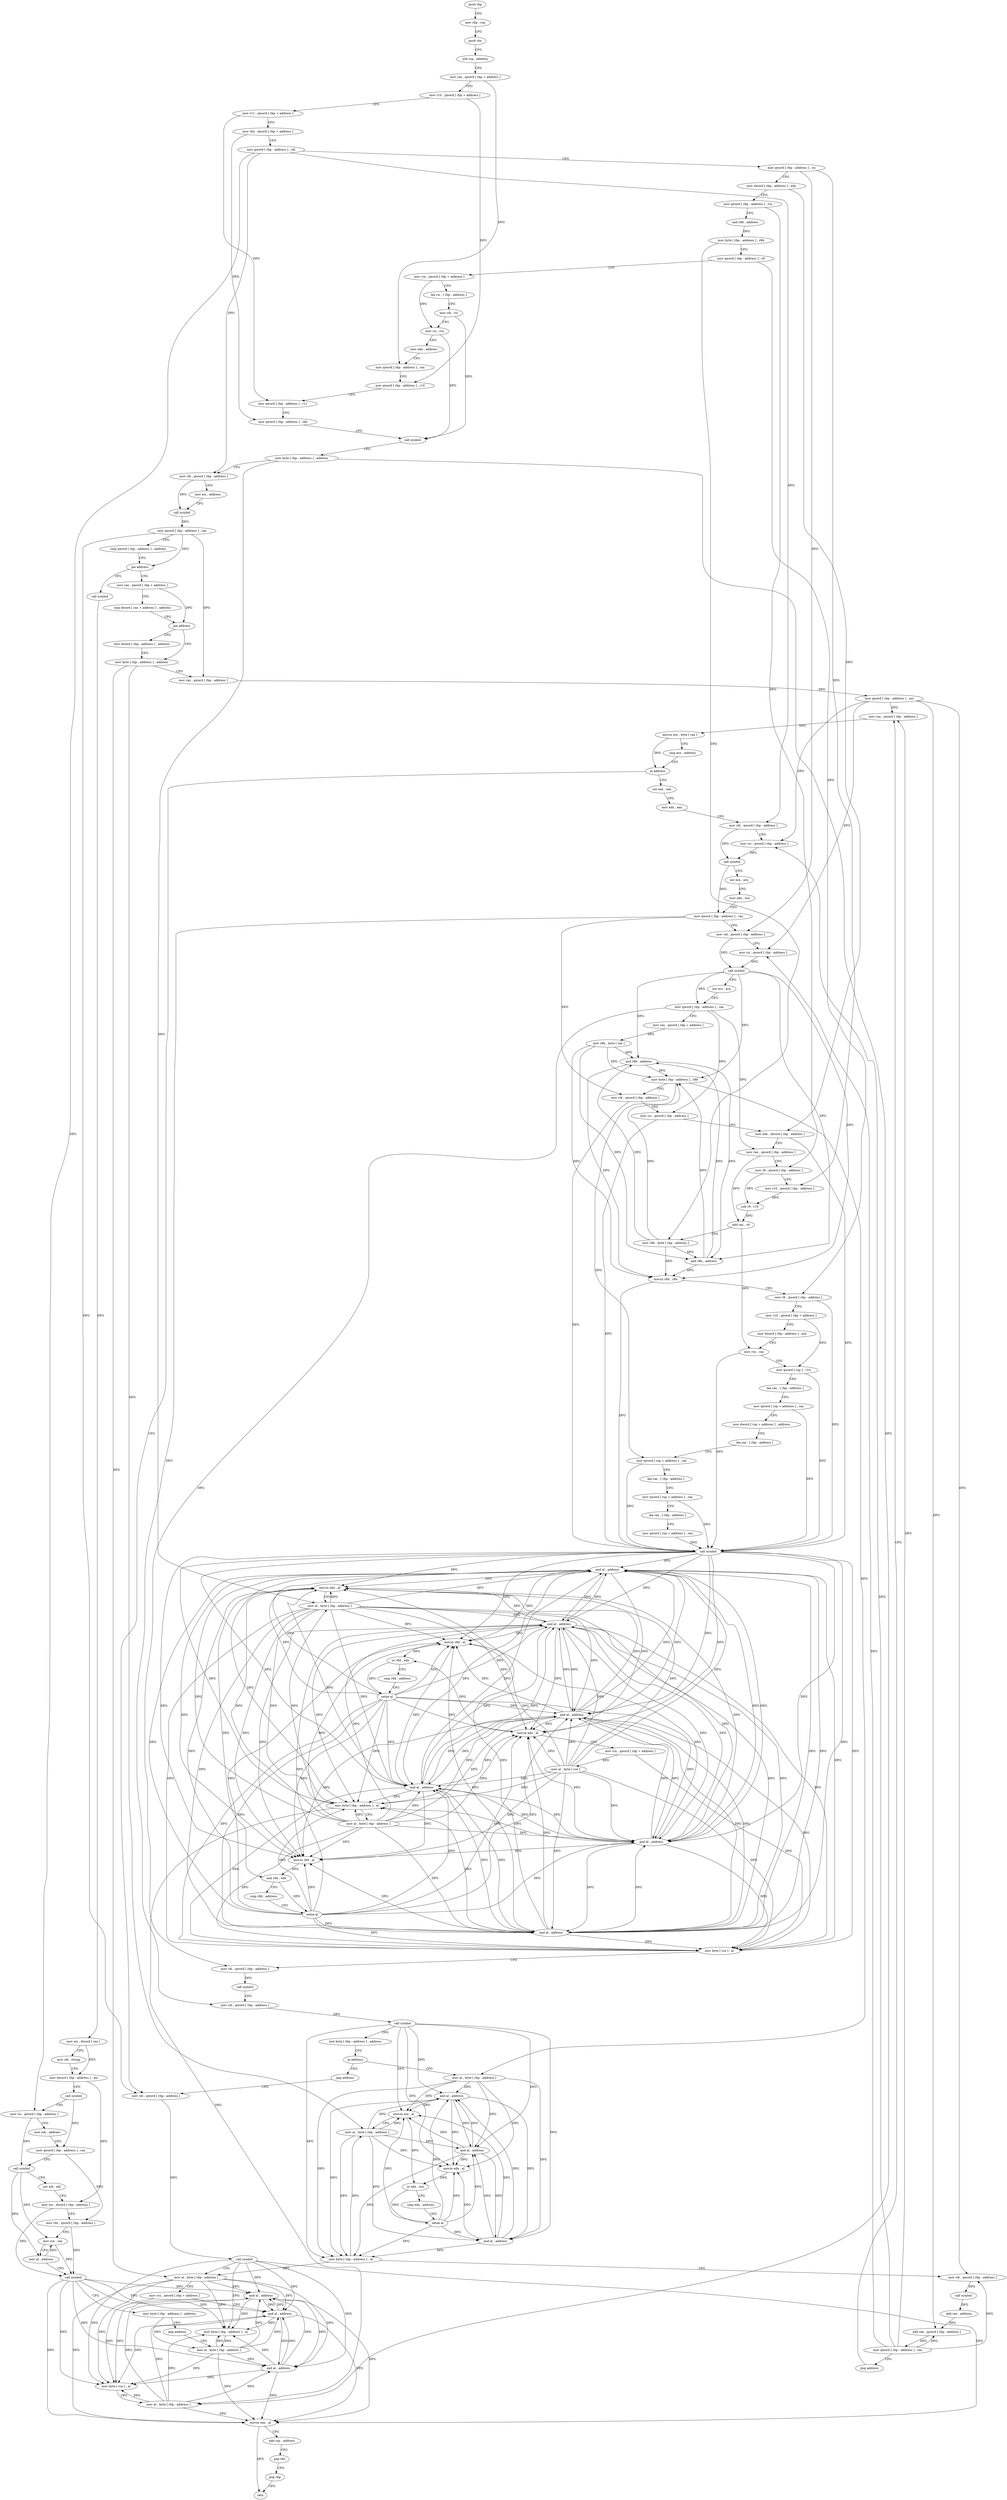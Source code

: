 digraph "func" {
"4232736" [label = "push rbp" ]
"4232737" [label = "mov rbp , rsp" ]
"4232740" [label = "push rbx" ]
"4232741" [label = "sub rsp , address" ]
"4232748" [label = "mov rax , qword [ rbp + address ]" ]
"4232752" [label = "mov r10 , qword [ rbp + address ]" ]
"4232756" [label = "mov r11 , qword [ rbp + address ]" ]
"4232760" [label = "mov rbx , qword [ rbp + address ]" ]
"4232764" [label = "mov qword [ rbp - address ] , rdi" ]
"4232768" [label = "mov qword [ rbp - address ] , rsi" ]
"4232772" [label = "mov dword [ rbp - address ] , edx" ]
"4232775" [label = "mov qword [ rbp - address ] , rcx" ]
"4232779" [label = "and r8b , address" ]
"4232783" [label = "mov byte [ rbp - address ] , r8b" ]
"4232787" [label = "mov qword [ rbp - address ] , r9" ]
"4232791" [label = "mov rcx , qword [ rbp + address ]" ]
"4232795" [label = "lea rsi , [ rbp - address ]" ]
"4232802" [label = "mov rdi , rsi" ]
"4232805" [label = "mov rsi , rcx" ]
"4232808" [label = "mov edx , address" ]
"4232813" [label = "mov qword [ rbp - address ] , rax" ]
"4232820" [label = "mov qword [ rbp - address ] , r10" ]
"4232827" [label = "mov qword [ rbp - address ] , r11" ]
"4232834" [label = "mov qword [ rbp - address ] , rbx" ]
"4232841" [label = "call symbol" ]
"4232846" [label = "mov byte [ rbp - address ] , address" ]
"4232853" [label = "mov rdi , qword [ rbp - address ]" ]
"4232857" [label = "mov esi , address" ]
"4232862" [label = "call symbol" ]
"4232867" [label = "mov qword [ rbp - address ] , rax" ]
"4232871" [label = "cmp qword [ rbp - address ] , address" ]
"4232876" [label = "jne address" ]
"4232965" [label = "mov rax , qword [ rbp + address ]" ]
"4232882" [label = "call symbol" ]
"4232969" [label = "cmp dword [ rax + address ] , address" ]
"4232973" [label = "jne address" ]
"4232989" [label = "mov byte [ rbp - address ] , address" ]
"4232979" [label = "mov dword [ rbp - address ] , address" ]
"4232887" [label = "mov esi , dword [ rax ]" ]
"4232889" [label = "mov rdi , string" ]
"4232899" [label = "mov dword [ rbp - address ] , esi" ]
"4232905" [label = "call symbol" ]
"4232910" [label = "mov rsi , qword [ rbp - address ]" ]
"4232914" [label = "mov edi , address" ]
"4232919" [label = "mov qword [ rbp - address ] , rax" ]
"4232926" [label = "call symbol" ]
"4232931" [label = "xor edi , edi" ]
"4232933" [label = "mov esi , dword [ rbp - address ]" ]
"4232939" [label = "mov rdx , qword [ rbp - address ]" ]
"4232946" [label = "mov rcx , rax" ]
"4232949" [label = "mov al , address" ]
"4232951" [label = "call symbol" ]
"4232956" [label = "mov byte [ rbp - address ] , address" ]
"4232960" [label = "jmp address" ]
"4233434" [label = "mov al , byte [ rbp - address ]" ]
"4232996" [label = "mov rax , qword [ rbp - address ]" ]
"4233000" [label = "mov qword [ rbp - address ] , rax" ]
"4233004" [label = "mov rax , qword [ rbp - address ]" ]
"4233437" [label = "and al , address" ]
"4233439" [label = "movzx eax , al" ]
"4233442" [label = "add rsp , address" ]
"4233449" [label = "pop rbx" ]
"4233450" [label = "pop rbp" ]
"4233451" [label = "retn" ]
"4233400" [label = "mov rdi , qword [ rbp - address ]" ]
"4233404" [label = "call symbol" ]
"4233409" [label = "mov al , byte [ rbp - address ]" ]
"4233415" [label = "mov rcx , qword [ rbp + address ]" ]
"4233419" [label = "and al , address" ]
"4233421" [label = "mov byte [ rcx ] , al" ]
"4233423" [label = "mov al , byte [ rbp - address ]" ]
"4233429" [label = "and al , address" ]
"4233431" [label = "mov byte [ rbp - address ] , al" ]
"4233020" [label = "xor eax , eax" ]
"4233022" [label = "mov edx , eax" ]
"4233024" [label = "mov rdi , qword [ rbp - address ]" ]
"4233028" [label = "mov rsi , qword [ rbp - address ]" ]
"4233032" [label = "call symbol" ]
"4233037" [label = "xor ecx , ecx" ]
"4233039" [label = "mov edx , ecx" ]
"4233041" [label = "mov qword [ rbp - address ] , rax" ]
"4233048" [label = "mov rdi , qword [ rbp - address ]" ]
"4233052" [label = "mov rsi , qword [ rbp - address ]" ]
"4233056" [label = "call symbol" ]
"4233061" [label = "xor ecx , ecx" ]
"4233063" [label = "mov qword [ rbp - address ] , rax" ]
"4233070" [label = "mov rax , qword [ rbp + address ]" ]
"4233074" [label = "mov r8b , byte [ rax ]" ]
"4233077" [label = "and r8b , address" ]
"4233081" [label = "mov byte [ rbp - address ] , r8b" ]
"4233088" [label = "mov rdi , qword [ rbp - address ]" ]
"4233095" [label = "mov rsi , qword [ rbp - address ]" ]
"4233102" [label = "mov edx , dword [ rbp - address ]" ]
"4233105" [label = "mov rax , qword [ rbp - address ]" ]
"4233112" [label = "mov r9 , qword [ rbp - address ]" ]
"4233116" [label = "mov r10 , qword [ rbp - address ]" ]
"4233120" [label = "sub r9 , r10" ]
"4233123" [label = "add rax , r9" ]
"4233126" [label = "mov r8b , byte [ rbp - address ]" ]
"4233130" [label = "and r8b , address" ]
"4233134" [label = "movzx r8d , r8b" ]
"4233138" [label = "mov r9 , qword [ rbp - address ]" ]
"4233142" [label = "mov r10 , qword [ rbp + address ]" ]
"4233146" [label = "mov dword [ rbp - address ] , ecx" ]
"4233152" [label = "mov rcx , rax" ]
"4233155" [label = "mov qword [ rsp ] , r10" ]
"4233159" [label = "lea rax , [ rbp - address ]" ]
"4233166" [label = "mov qword [ rsp + address ] , rax" ]
"4233171" [label = "mov dword [ rsp + address ] , address" ]
"4233179" [label = "lea rax , [ rbp - address ]" ]
"4233186" [label = "mov qword [ rsp + address ] , rax" ]
"4233191" [label = "lea rax , [ rbp - address ]" ]
"4233198" [label = "mov qword [ rsp + address ] , rax" ]
"4233203" [label = "lea rax , [ rbp - address ]" ]
"4233210" [label = "mov qword [ rsp + address ] , rax" ]
"4233215" [label = "call symbol" ]
"4233220" [label = "and al , address" ]
"4233222" [label = "movzx edx , al" ]
"4233225" [label = "mov al , byte [ rbp - address ]" ]
"4233231" [label = "and al , address" ]
"4233233" [label = "movzx r8d , al" ]
"4233237" [label = "and r8d , edx" ]
"4233240" [label = "cmp r8d , address" ]
"4233244" [label = "setne al" ]
"4233247" [label = "and al , address" ]
"4233249" [label = "mov byte [ rbp - address ] , al" ]
"4233255" [label = "mov al , byte [ rbp - address ]" ]
"4233261" [label = "and al , address" ]
"4233263" [label = "movzx edx , al" ]
"4233266" [label = "mov rcx , qword [ rbp + address ]" ]
"4233270" [label = "mov al , byte [ rcx ]" ]
"4233272" [label = "and al , address" ]
"4233274" [label = "movzx r8d , al" ]
"4233278" [label = "or r8d , edx" ]
"4233281" [label = "cmp r8d , address" ]
"4233285" [label = "setne al" ]
"4233288" [label = "and al , address" ]
"4233290" [label = "mov byte [ rcx ] , al" ]
"4233292" [label = "mov rdi , qword [ rbp - address ]" ]
"4233299" [label = "call symbol" ]
"4233304" [label = "mov rdi , qword [ rbp - address ]" ]
"4233311" [label = "call symbol" ]
"4233316" [label = "test byte [ rbp - address ] , address" ]
"4233323" [label = "je address" ]
"4233334" [label = "mov al , byte [ rbp - address ]" ]
"4233329" [label = "jmp address" ]
"4233340" [label = "and al , address" ]
"4233342" [label = "movzx ecx , al" ]
"4233345" [label = "mov al , byte [ rbp - address ]" ]
"4233351" [label = "and al , address" ]
"4233353" [label = "movzx edx , al" ]
"4233356" [label = "or edx , ecx" ]
"4233358" [label = "cmp edx , address" ]
"4233361" [label = "setne al" ]
"4233364" [label = "and al , address" ]
"4233366" [label = "mov byte [ rbp - address ] , al" ]
"4233372" [label = "mov rdi , qword [ rbp - address ]" ]
"4233376" [label = "call symbol" ]
"4233381" [label = "add rax , address" ]
"4233387" [label = "add rax , qword [ rbp - address ]" ]
"4233391" [label = "mov qword [ rbp - address ] , rax" ]
"4233395" [label = "jmp address" ]
"4233008" [label = "movsx ecx , byte [ rax ]" ]
"4233011" [label = "cmp ecx , address" ]
"4233014" [label = "je address" ]
"4232736" -> "4232737" [ label = "CFG" ]
"4232737" -> "4232740" [ label = "CFG" ]
"4232740" -> "4232741" [ label = "CFG" ]
"4232741" -> "4232748" [ label = "CFG" ]
"4232748" -> "4232752" [ label = "CFG" ]
"4232748" -> "4232813" [ label = "DFG" ]
"4232752" -> "4232756" [ label = "CFG" ]
"4232752" -> "4232820" [ label = "DFG" ]
"4232756" -> "4232760" [ label = "CFG" ]
"4232756" -> "4232827" [ label = "DFG" ]
"4232760" -> "4232764" [ label = "CFG" ]
"4232760" -> "4232834" [ label = "DFG" ]
"4232764" -> "4232768" [ label = "CFG" ]
"4232764" -> "4232853" [ label = "DFG" ]
"4232764" -> "4232910" [ label = "DFG" ]
"4232764" -> "4233024" [ label = "DFG" ]
"4232768" -> "4232772" [ label = "CFG" ]
"4232768" -> "4233048" [ label = "DFG" ]
"4232768" -> "4233116" [ label = "DFG" ]
"4232772" -> "4232775" [ label = "CFG" ]
"4232772" -> "4233102" [ label = "DFG" ]
"4232775" -> "4232779" [ label = "CFG" ]
"4232775" -> "4233112" [ label = "DFG" ]
"4232779" -> "4232783" [ label = "DFG" ]
"4232783" -> "4232787" [ label = "CFG" ]
"4232783" -> "4233126" [ label = "DFG" ]
"4232787" -> "4232791" [ label = "CFG" ]
"4232787" -> "4233138" [ label = "DFG" ]
"4232791" -> "4232795" [ label = "CFG" ]
"4232791" -> "4232805" [ label = "DFG" ]
"4232795" -> "4232802" [ label = "CFG" ]
"4232802" -> "4232805" [ label = "CFG" ]
"4232802" -> "4232841" [ label = "DFG" ]
"4232805" -> "4232808" [ label = "CFG" ]
"4232805" -> "4232841" [ label = "DFG" ]
"4232808" -> "4232813" [ label = "CFG" ]
"4232813" -> "4232820" [ label = "CFG" ]
"4232820" -> "4232827" [ label = "CFG" ]
"4232827" -> "4232834" [ label = "CFG" ]
"4232834" -> "4232841" [ label = "CFG" ]
"4232841" -> "4232846" [ label = "CFG" ]
"4232846" -> "4232853" [ label = "CFG" ]
"4232846" -> "4233423" [ label = "DFG" ]
"4232846" -> "4233225" [ label = "DFG" ]
"4232853" -> "4232857" [ label = "CFG" ]
"4232853" -> "4232862" [ label = "DFG" ]
"4232857" -> "4232862" [ label = "CFG" ]
"4232862" -> "4232867" [ label = "DFG" ]
"4232867" -> "4232871" [ label = "CFG" ]
"4232867" -> "4232876" [ label = "DFG" ]
"4232867" -> "4232996" [ label = "DFG" ]
"4232867" -> "4233400" [ label = "DFG" ]
"4232871" -> "4232876" [ label = "CFG" ]
"4232876" -> "4232965" [ label = "CFG" ]
"4232876" -> "4232882" [ label = "CFG" ]
"4232965" -> "4232969" [ label = "CFG" ]
"4232965" -> "4232973" [ label = "DFG" ]
"4232882" -> "4232887" [ label = "DFG" ]
"4232969" -> "4232973" [ label = "CFG" ]
"4232973" -> "4232989" [ label = "CFG" ]
"4232973" -> "4232979" [ label = "CFG" ]
"4232989" -> "4232996" [ label = "CFG" ]
"4232989" -> "4233409" [ label = "DFG" ]
"4232989" -> "4233345" [ label = "DFG" ]
"4232979" -> "4232989" [ label = "CFG" ]
"4232887" -> "4232889" [ label = "CFG" ]
"4232887" -> "4232899" [ label = "DFG" ]
"4232889" -> "4232899" [ label = "CFG" ]
"4232899" -> "4232905" [ label = "CFG" ]
"4232899" -> "4232933" [ label = "DFG" ]
"4232905" -> "4232910" [ label = "CFG" ]
"4232905" -> "4232919" [ label = "DFG" ]
"4232910" -> "4232914" [ label = "CFG" ]
"4232910" -> "4232926" [ label = "DFG" ]
"4232914" -> "4232919" [ label = "CFG" ]
"4232919" -> "4232926" [ label = "CFG" ]
"4232919" -> "4232939" [ label = "DFG" ]
"4232926" -> "4232931" [ label = "CFG" ]
"4232926" -> "4232946" [ label = "DFG" ]
"4232926" -> "4232949" [ label = "DFG" ]
"4232931" -> "4232933" [ label = "CFG" ]
"4232933" -> "4232939" [ label = "CFG" ]
"4232933" -> "4232951" [ label = "DFG" ]
"4232939" -> "4232946" [ label = "CFG" ]
"4232939" -> "4232951" [ label = "DFG" ]
"4232946" -> "4232949" [ label = "CFG" ]
"4232946" -> "4232951" [ label = "DFG" ]
"4232949" -> "4232951" [ label = "CFG" ]
"4232949" -> "4232946" [ label = "DFG" ]
"4232951" -> "4232956" [ label = "CFG" ]
"4232951" -> "4233437" [ label = "DFG" ]
"4232951" -> "4233439" [ label = "DFG" ]
"4232951" -> "4233419" [ label = "DFG" ]
"4232951" -> "4233421" [ label = "DFG" ]
"4232951" -> "4233429" [ label = "DFG" ]
"4232951" -> "4233431" [ label = "DFG" ]
"4232956" -> "4232960" [ label = "CFG" ]
"4232956" -> "4233434" [ label = "DFG" ]
"4232960" -> "4233434" [ label = "CFG" ]
"4233434" -> "4233437" [ label = "DFG" ]
"4233434" -> "4233439" [ label = "DFG" ]
"4233434" -> "4233419" [ label = "DFG" ]
"4233434" -> "4233421" [ label = "DFG" ]
"4233434" -> "4233429" [ label = "DFG" ]
"4233434" -> "4233431" [ label = "DFG" ]
"4232996" -> "4233000" [ label = "DFG" ]
"4233000" -> "4233004" [ label = "DFG" ]
"4233000" -> "4233028" [ label = "DFG" ]
"4233000" -> "4233052" [ label = "DFG" ]
"4233000" -> "4233372" [ label = "DFG" ]
"4233000" -> "4233387" [ label = "DFG" ]
"4233004" -> "4233008" [ label = "DFG" ]
"4233437" -> "4233439" [ label = "DFG" ]
"4233437" -> "4233419" [ label = "DFG" ]
"4233437" -> "4233421" [ label = "DFG" ]
"4233437" -> "4233429" [ label = "DFG" ]
"4233437" -> "4233431" [ label = "DFG" ]
"4233439" -> "4233442" [ label = "CFG" ]
"4233439" -> "4233451" [ label = "DFG" ]
"4233442" -> "4233449" [ label = "CFG" ]
"4233449" -> "4233450" [ label = "CFG" ]
"4233450" -> "4233451" [ label = "CFG" ]
"4233400" -> "4233404" [ label = "DFG" ]
"4233404" -> "4233409" [ label = "CFG" ]
"4233404" -> "4233437" [ label = "DFG" ]
"4233404" -> "4233439" [ label = "DFG" ]
"4233404" -> "4233419" [ label = "DFG" ]
"4233404" -> "4233421" [ label = "DFG" ]
"4233404" -> "4233429" [ label = "DFG" ]
"4233404" -> "4233431" [ label = "DFG" ]
"4233409" -> "4233415" [ label = "CFG" ]
"4233409" -> "4233437" [ label = "DFG" ]
"4233409" -> "4233439" [ label = "DFG" ]
"4233409" -> "4233419" [ label = "DFG" ]
"4233409" -> "4233421" [ label = "DFG" ]
"4233409" -> "4233429" [ label = "DFG" ]
"4233409" -> "4233431" [ label = "DFG" ]
"4233415" -> "4233419" [ label = "CFG" ]
"4233415" -> "4233421" [ label = "DFG" ]
"4233419" -> "4233421" [ label = "DFG" ]
"4233419" -> "4233437" [ label = "DFG" ]
"4233419" -> "4233439" [ label = "DFG" ]
"4233419" -> "4233429" [ label = "DFG" ]
"4233419" -> "4233431" [ label = "DFG" ]
"4233421" -> "4233423" [ label = "CFG" ]
"4233423" -> "4233429" [ label = "DFG" ]
"4233423" -> "4233437" [ label = "DFG" ]
"4233423" -> "4233439" [ label = "DFG" ]
"4233423" -> "4233419" [ label = "DFG" ]
"4233423" -> "4233421" [ label = "DFG" ]
"4233423" -> "4233431" [ label = "DFG" ]
"4233429" -> "4233431" [ label = "DFG" ]
"4233429" -> "4233437" [ label = "DFG" ]
"4233429" -> "4233439" [ label = "DFG" ]
"4233429" -> "4233419" [ label = "DFG" ]
"4233429" -> "4233421" [ label = "DFG" ]
"4233431" -> "4233434" [ label = "DFG" ]
"4233020" -> "4233022" [ label = "CFG" ]
"4233022" -> "4233024" [ label = "CFG" ]
"4233024" -> "4233028" [ label = "CFG" ]
"4233024" -> "4233032" [ label = "DFG" ]
"4233028" -> "4233032" [ label = "DFG" ]
"4233032" -> "4233037" [ label = "CFG" ]
"4233032" -> "4233041" [ label = "DFG" ]
"4233037" -> "4233039" [ label = "CFG" ]
"4233039" -> "4233041" [ label = "CFG" ]
"4233041" -> "4233048" [ label = "CFG" ]
"4233041" -> "4233088" [ label = "DFG" ]
"4233041" -> "4233304" [ label = "DFG" ]
"4233048" -> "4233052" [ label = "CFG" ]
"4233048" -> "4233056" [ label = "DFG" ]
"4233052" -> "4233056" [ label = "DFG" ]
"4233056" -> "4233061" [ label = "CFG" ]
"4233056" -> "4233063" [ label = "DFG" ]
"4233056" -> "4233077" [ label = "DFG" ]
"4233056" -> "4233081" [ label = "DFG" ]
"4233056" -> "4233130" [ label = "DFG" ]
"4233056" -> "4233134" [ label = "DFG" ]
"4233061" -> "4233063" [ label = "CFG" ]
"4233063" -> "4233070" [ label = "CFG" ]
"4233063" -> "4233095" [ label = "DFG" ]
"4233063" -> "4233105" [ label = "DFG" ]
"4233063" -> "4233292" [ label = "DFG" ]
"4233070" -> "4233074" [ label = "DFG" ]
"4233074" -> "4233077" [ label = "DFG" ]
"4233074" -> "4233081" [ label = "DFG" ]
"4233074" -> "4233130" [ label = "DFG" ]
"4233074" -> "4233134" [ label = "DFG" ]
"4233077" -> "4233081" [ label = "DFG" ]
"4233077" -> "4233130" [ label = "DFG" ]
"4233077" -> "4233134" [ label = "DFG" ]
"4233081" -> "4233088" [ label = "CFG" ]
"4233081" -> "4233334" [ label = "DFG" ]
"4233081" -> "4233186" [ label = "DFG" ]
"4233088" -> "4233095" [ label = "CFG" ]
"4233088" -> "4233215" [ label = "DFG" ]
"4233095" -> "4233102" [ label = "CFG" ]
"4233095" -> "4233215" [ label = "DFG" ]
"4233102" -> "4233105" [ label = "CFG" ]
"4233102" -> "4233215" [ label = "DFG" ]
"4233105" -> "4233112" [ label = "CFG" ]
"4233105" -> "4233123" [ label = "DFG" ]
"4233112" -> "4233116" [ label = "CFG" ]
"4233112" -> "4233120" [ label = "DFG" ]
"4233116" -> "4233120" [ label = "DFG" ]
"4233120" -> "4233123" [ label = "DFG" ]
"4233123" -> "4233126" [ label = "CFG" ]
"4233123" -> "4233152" [ label = "DFG" ]
"4233126" -> "4233130" [ label = "DFG" ]
"4233126" -> "4233077" [ label = "DFG" ]
"4233126" -> "4233081" [ label = "DFG" ]
"4233126" -> "4233134" [ label = "DFG" ]
"4233130" -> "4233134" [ label = "DFG" ]
"4233130" -> "4233077" [ label = "DFG" ]
"4233130" -> "4233081" [ label = "DFG" ]
"4233134" -> "4233138" [ label = "CFG" ]
"4233134" -> "4233215" [ label = "DFG" ]
"4233138" -> "4233142" [ label = "CFG" ]
"4233138" -> "4233215" [ label = "DFG" ]
"4233142" -> "4233146" [ label = "CFG" ]
"4233142" -> "4233155" [ label = "DFG" ]
"4233146" -> "4233152" [ label = "CFG" ]
"4233152" -> "4233155" [ label = "CFG" ]
"4233152" -> "4233215" [ label = "DFG" ]
"4233155" -> "4233159" [ label = "CFG" ]
"4233155" -> "4233215" [ label = "DFG" ]
"4233159" -> "4233166" [ label = "CFG" ]
"4233166" -> "4233171" [ label = "CFG" ]
"4233166" -> "4233215" [ label = "DFG" ]
"4233171" -> "4233179" [ label = "CFG" ]
"4233179" -> "4233186" [ label = "CFG" ]
"4233186" -> "4233191" [ label = "CFG" ]
"4233186" -> "4233215" [ label = "DFG" ]
"4233191" -> "4233198" [ label = "CFG" ]
"4233198" -> "4233203" [ label = "CFG" ]
"4233198" -> "4233215" [ label = "DFG" ]
"4233203" -> "4233210" [ label = "CFG" ]
"4233210" -> "4233215" [ label = "DFG" ]
"4233215" -> "4233220" [ label = "DFG" ]
"4233215" -> "4233222" [ label = "DFG" ]
"4233215" -> "4233231" [ label = "DFG" ]
"4233215" -> "4233233" [ label = "DFG" ]
"4233215" -> "4233247" [ label = "DFG" ]
"4233215" -> "4233249" [ label = "DFG" ]
"4233215" -> "4233261" [ label = "DFG" ]
"4233215" -> "4233263" [ label = "DFG" ]
"4233215" -> "4233272" [ label = "DFG" ]
"4233215" -> "4233274" [ label = "DFG" ]
"4233215" -> "4233288" [ label = "DFG" ]
"4233215" -> "4233290" [ label = "DFG" ]
"4233220" -> "4233222" [ label = "DFG" ]
"4233220" -> "4233231" [ label = "DFG" ]
"4233220" -> "4233233" [ label = "DFG" ]
"4233220" -> "4233247" [ label = "DFG" ]
"4233220" -> "4233249" [ label = "DFG" ]
"4233220" -> "4233261" [ label = "DFG" ]
"4233220" -> "4233263" [ label = "DFG" ]
"4233220" -> "4233272" [ label = "DFG" ]
"4233220" -> "4233274" [ label = "DFG" ]
"4233220" -> "4233288" [ label = "DFG" ]
"4233220" -> "4233290" [ label = "DFG" ]
"4233222" -> "4233225" [ label = "CFG" ]
"4233222" -> "4233237" [ label = "DFG" ]
"4233225" -> "4233231" [ label = "DFG" ]
"4233225" -> "4233220" [ label = "DFG" ]
"4233225" -> "4233222" [ label = "DFG" ]
"4233225" -> "4233233" [ label = "DFG" ]
"4233225" -> "4233247" [ label = "DFG" ]
"4233225" -> "4233249" [ label = "DFG" ]
"4233225" -> "4233261" [ label = "DFG" ]
"4233225" -> "4233263" [ label = "DFG" ]
"4233225" -> "4233272" [ label = "DFG" ]
"4233225" -> "4233274" [ label = "DFG" ]
"4233225" -> "4233288" [ label = "DFG" ]
"4233225" -> "4233290" [ label = "DFG" ]
"4233231" -> "4233233" [ label = "DFG" ]
"4233231" -> "4233220" [ label = "DFG" ]
"4233231" -> "4233222" [ label = "DFG" ]
"4233231" -> "4233247" [ label = "DFG" ]
"4233231" -> "4233249" [ label = "DFG" ]
"4233231" -> "4233261" [ label = "DFG" ]
"4233231" -> "4233263" [ label = "DFG" ]
"4233231" -> "4233272" [ label = "DFG" ]
"4233231" -> "4233274" [ label = "DFG" ]
"4233231" -> "4233288" [ label = "DFG" ]
"4233231" -> "4233290" [ label = "DFG" ]
"4233233" -> "4233237" [ label = "DFG" ]
"4233237" -> "4233240" [ label = "CFG" ]
"4233237" -> "4233244" [ label = "DFG" ]
"4233240" -> "4233244" [ label = "CFG" ]
"4233244" -> "4233247" [ label = "DFG" ]
"4233244" -> "4233220" [ label = "DFG" ]
"4233244" -> "4233222" [ label = "DFG" ]
"4233244" -> "4233231" [ label = "DFG" ]
"4233244" -> "4233233" [ label = "DFG" ]
"4233244" -> "4233249" [ label = "DFG" ]
"4233244" -> "4233261" [ label = "DFG" ]
"4233244" -> "4233263" [ label = "DFG" ]
"4233244" -> "4233272" [ label = "DFG" ]
"4233244" -> "4233274" [ label = "DFG" ]
"4233244" -> "4233288" [ label = "DFG" ]
"4233244" -> "4233290" [ label = "DFG" ]
"4233247" -> "4233249" [ label = "DFG" ]
"4233247" -> "4233220" [ label = "DFG" ]
"4233247" -> "4233222" [ label = "DFG" ]
"4233247" -> "4233231" [ label = "DFG" ]
"4233247" -> "4233233" [ label = "DFG" ]
"4233247" -> "4233261" [ label = "DFG" ]
"4233247" -> "4233263" [ label = "DFG" ]
"4233247" -> "4233272" [ label = "DFG" ]
"4233247" -> "4233274" [ label = "DFG" ]
"4233247" -> "4233288" [ label = "DFG" ]
"4233247" -> "4233290" [ label = "DFG" ]
"4233249" -> "4233255" [ label = "CFG" ]
"4233249" -> "4233423" [ label = "DFG" ]
"4233249" -> "4233225" [ label = "DFG" ]
"4233255" -> "4233261" [ label = "DFG" ]
"4233255" -> "4233220" [ label = "DFG" ]
"4233255" -> "4233222" [ label = "DFG" ]
"4233255" -> "4233231" [ label = "DFG" ]
"4233255" -> "4233233" [ label = "DFG" ]
"4233255" -> "4233247" [ label = "DFG" ]
"4233255" -> "4233249" [ label = "DFG" ]
"4233255" -> "4233263" [ label = "DFG" ]
"4233255" -> "4233272" [ label = "DFG" ]
"4233255" -> "4233274" [ label = "DFG" ]
"4233255" -> "4233288" [ label = "DFG" ]
"4233255" -> "4233290" [ label = "DFG" ]
"4233261" -> "4233263" [ label = "DFG" ]
"4233261" -> "4233220" [ label = "DFG" ]
"4233261" -> "4233222" [ label = "DFG" ]
"4233261" -> "4233231" [ label = "DFG" ]
"4233261" -> "4233233" [ label = "DFG" ]
"4233261" -> "4233247" [ label = "DFG" ]
"4233261" -> "4233249" [ label = "DFG" ]
"4233261" -> "4233272" [ label = "DFG" ]
"4233261" -> "4233274" [ label = "DFG" ]
"4233261" -> "4233288" [ label = "DFG" ]
"4233261" -> "4233290" [ label = "DFG" ]
"4233263" -> "4233266" [ label = "CFG" ]
"4233263" -> "4233278" [ label = "DFG" ]
"4233266" -> "4233270" [ label = "DFG" ]
"4233266" -> "4233290" [ label = "DFG" ]
"4233270" -> "4233272" [ label = "DFG" ]
"4233270" -> "4233220" [ label = "DFG" ]
"4233270" -> "4233222" [ label = "DFG" ]
"4233270" -> "4233231" [ label = "DFG" ]
"4233270" -> "4233233" [ label = "DFG" ]
"4233270" -> "4233247" [ label = "DFG" ]
"4233270" -> "4233249" [ label = "DFG" ]
"4233270" -> "4233261" [ label = "DFG" ]
"4233270" -> "4233263" [ label = "DFG" ]
"4233270" -> "4233274" [ label = "DFG" ]
"4233270" -> "4233288" [ label = "DFG" ]
"4233270" -> "4233290" [ label = "DFG" ]
"4233272" -> "4233274" [ label = "DFG" ]
"4233272" -> "4233220" [ label = "DFG" ]
"4233272" -> "4233222" [ label = "DFG" ]
"4233272" -> "4233231" [ label = "DFG" ]
"4233272" -> "4233233" [ label = "DFG" ]
"4233272" -> "4233247" [ label = "DFG" ]
"4233272" -> "4233249" [ label = "DFG" ]
"4233272" -> "4233261" [ label = "DFG" ]
"4233272" -> "4233263" [ label = "DFG" ]
"4233272" -> "4233288" [ label = "DFG" ]
"4233272" -> "4233290" [ label = "DFG" ]
"4233274" -> "4233278" [ label = "DFG" ]
"4233278" -> "4233281" [ label = "CFG" ]
"4233278" -> "4233285" [ label = "DFG" ]
"4233281" -> "4233285" [ label = "CFG" ]
"4233285" -> "4233288" [ label = "DFG" ]
"4233285" -> "4233220" [ label = "DFG" ]
"4233285" -> "4233222" [ label = "DFG" ]
"4233285" -> "4233231" [ label = "DFG" ]
"4233285" -> "4233233" [ label = "DFG" ]
"4233285" -> "4233247" [ label = "DFG" ]
"4233285" -> "4233249" [ label = "DFG" ]
"4233285" -> "4233261" [ label = "DFG" ]
"4233285" -> "4233263" [ label = "DFG" ]
"4233285" -> "4233272" [ label = "DFG" ]
"4233285" -> "4233274" [ label = "DFG" ]
"4233285" -> "4233290" [ label = "DFG" ]
"4233288" -> "4233290" [ label = "DFG" ]
"4233288" -> "4233220" [ label = "DFG" ]
"4233288" -> "4233222" [ label = "DFG" ]
"4233288" -> "4233231" [ label = "DFG" ]
"4233288" -> "4233233" [ label = "DFG" ]
"4233288" -> "4233247" [ label = "DFG" ]
"4233288" -> "4233249" [ label = "DFG" ]
"4233288" -> "4233261" [ label = "DFG" ]
"4233288" -> "4233263" [ label = "DFG" ]
"4233288" -> "4233272" [ label = "DFG" ]
"4233288" -> "4233274" [ label = "DFG" ]
"4233290" -> "4233292" [ label = "CFG" ]
"4233292" -> "4233299" [ label = "DFG" ]
"4233299" -> "4233304" [ label = "CFG" ]
"4233304" -> "4233311" [ label = "DFG" ]
"4233311" -> "4233316" [ label = "CFG" ]
"4233311" -> "4233340" [ label = "DFG" ]
"4233311" -> "4233342" [ label = "DFG" ]
"4233311" -> "4233351" [ label = "DFG" ]
"4233311" -> "4233353" [ label = "DFG" ]
"4233311" -> "4233364" [ label = "DFG" ]
"4233311" -> "4233366" [ label = "DFG" ]
"4233316" -> "4233323" [ label = "CFG" ]
"4233323" -> "4233334" [ label = "CFG" ]
"4233323" -> "4233329" [ label = "CFG" ]
"4233334" -> "4233340" [ label = "DFG" ]
"4233334" -> "4233342" [ label = "DFG" ]
"4233334" -> "4233351" [ label = "DFG" ]
"4233334" -> "4233353" [ label = "DFG" ]
"4233334" -> "4233364" [ label = "DFG" ]
"4233334" -> "4233366" [ label = "DFG" ]
"4233329" -> "4233400" [ label = "CFG" ]
"4233340" -> "4233342" [ label = "DFG" ]
"4233340" -> "4233351" [ label = "DFG" ]
"4233340" -> "4233353" [ label = "DFG" ]
"4233340" -> "4233364" [ label = "DFG" ]
"4233340" -> "4233366" [ label = "DFG" ]
"4233342" -> "4233345" [ label = "CFG" ]
"4233342" -> "4233356" [ label = "DFG" ]
"4233345" -> "4233351" [ label = "DFG" ]
"4233345" -> "4233340" [ label = "DFG" ]
"4233345" -> "4233342" [ label = "DFG" ]
"4233345" -> "4233353" [ label = "DFG" ]
"4233345" -> "4233364" [ label = "DFG" ]
"4233345" -> "4233366" [ label = "DFG" ]
"4233351" -> "4233353" [ label = "DFG" ]
"4233351" -> "4233340" [ label = "DFG" ]
"4233351" -> "4233342" [ label = "DFG" ]
"4233351" -> "4233364" [ label = "DFG" ]
"4233351" -> "4233366" [ label = "DFG" ]
"4233353" -> "4233356" [ label = "DFG" ]
"4233356" -> "4233358" [ label = "CFG" ]
"4233356" -> "4233361" [ label = "DFG" ]
"4233358" -> "4233361" [ label = "CFG" ]
"4233361" -> "4233364" [ label = "DFG" ]
"4233361" -> "4233340" [ label = "DFG" ]
"4233361" -> "4233342" [ label = "DFG" ]
"4233361" -> "4233351" [ label = "DFG" ]
"4233361" -> "4233353" [ label = "DFG" ]
"4233361" -> "4233366" [ label = "DFG" ]
"4233364" -> "4233366" [ label = "DFG" ]
"4233364" -> "4233340" [ label = "DFG" ]
"4233364" -> "4233342" [ label = "DFG" ]
"4233364" -> "4233351" [ label = "DFG" ]
"4233364" -> "4233353" [ label = "DFG" ]
"4233366" -> "4233372" [ label = "CFG" ]
"4233366" -> "4233409" [ label = "DFG" ]
"4233366" -> "4233345" [ label = "DFG" ]
"4233372" -> "4233376" [ label = "DFG" ]
"4233376" -> "4233381" [ label = "DFG" ]
"4233381" -> "4233387" [ label = "DFG" ]
"4233387" -> "4233391" [ label = "DFG" ]
"4233391" -> "4233395" [ label = "CFG" ]
"4233391" -> "4233004" [ label = "DFG" ]
"4233391" -> "4233028" [ label = "DFG" ]
"4233391" -> "4233052" [ label = "DFG" ]
"4233391" -> "4233372" [ label = "DFG" ]
"4233391" -> "4233387" [ label = "DFG" ]
"4233395" -> "4233004" [ label = "CFG" ]
"4233008" -> "4233011" [ label = "CFG" ]
"4233008" -> "4233014" [ label = "DFG" ]
"4233011" -> "4233014" [ label = "CFG" ]
"4233014" -> "4233400" [ label = "CFG" ]
"4233014" -> "4233020" [ label = "CFG" ]
}
